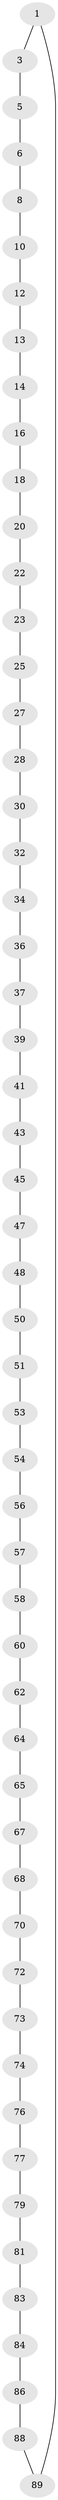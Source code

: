// Generated by graph-tools (version 1.1) at 2025/52/02/27/25 19:52:22]
// undirected, 54 vertices, 54 edges
graph export_dot {
graph [start="1"]
  node [color=gray90,style=filled];
  1 [super="+2"];
  3 [super="+4"];
  5;
  6 [super="+7"];
  8 [super="+9"];
  10 [super="+11"];
  12;
  13;
  14 [super="+15"];
  16 [super="+17"];
  18 [super="+19"];
  20 [super="+21"];
  22;
  23 [super="+24"];
  25 [super="+26"];
  27;
  28 [super="+29"];
  30 [super="+31"];
  32 [super="+33"];
  34 [super="+35"];
  36;
  37 [super="+38"];
  39 [super="+40"];
  41 [super="+42"];
  43 [super="+44"];
  45 [super="+46"];
  47;
  48 [super="+49"];
  50;
  51 [super="+52"];
  53;
  54 [super="+55"];
  56;
  57;
  58 [super="+59"];
  60 [super="+61"];
  62 [super="+63"];
  64;
  65 [super="+66"];
  67;
  68 [super="+69"];
  70 [super="+71"];
  72;
  73;
  74 [super="+75"];
  76;
  77 [super="+78"];
  79 [super="+80"];
  81 [super="+82"];
  83;
  84 [super="+85"];
  86 [super="+87"];
  88;
  89 [super="+90"];
  1 -- 89;
  1 -- 3;
  3 -- 5;
  5 -- 6;
  6 -- 8;
  8 -- 10;
  10 -- 12;
  12 -- 13;
  13 -- 14;
  14 -- 16;
  16 -- 18;
  18 -- 20;
  20 -- 22;
  22 -- 23;
  23 -- 25;
  25 -- 27;
  27 -- 28;
  28 -- 30;
  30 -- 32;
  32 -- 34;
  34 -- 36;
  36 -- 37;
  37 -- 39;
  39 -- 41;
  41 -- 43;
  43 -- 45;
  45 -- 47;
  47 -- 48;
  48 -- 50;
  50 -- 51;
  51 -- 53;
  53 -- 54;
  54 -- 56;
  56 -- 57;
  57 -- 58;
  58 -- 60;
  60 -- 62;
  62 -- 64;
  64 -- 65;
  65 -- 67;
  67 -- 68;
  68 -- 70;
  70 -- 72;
  72 -- 73;
  73 -- 74;
  74 -- 76;
  76 -- 77;
  77 -- 79;
  79 -- 81;
  81 -- 83;
  83 -- 84;
  84 -- 86;
  86 -- 88;
  88 -- 89;
}
